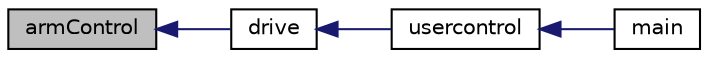 digraph "armControl"
{
  edge [fontname="Helvetica",fontsize="10",labelfontname="Helvetica",labelfontsize="10"];
  node [fontname="Helvetica",fontsize="10",shape=record];
  rankdir="LR";
  Node9 [label="armControl",height=0.2,width=0.4,color="black", fillcolor="grey75", style="filled", fontcolor="black"];
  Node9 -> Node10 [dir="back",color="midnightblue",fontsize="10",style="solid",fontname="Helvetica"];
  Node10 [label="drive",height=0.2,width=0.4,color="black", fillcolor="white", style="filled",URL="$drive_8cpp.html#a928e32686c7e00c1ecde24c3da3019f7"];
  Node10 -> Node11 [dir="back",color="midnightblue",fontsize="10",style="solid",fontname="Helvetica"];
  Node11 [label="usercontrol",height=0.2,width=0.4,color="black", fillcolor="white", style="filled",URL="$main_8cpp.html#a0b51ae97a13db57021eefe87a9903444"];
  Node11 -> Node12 [dir="back",color="midnightblue",fontsize="10",style="solid",fontname="Helvetica"];
  Node12 [label="main",height=0.2,width=0.4,color="black", fillcolor="white", style="filled",URL="$main_8cpp.html#ae66f6b31b5ad750f1fe042a706a4e3d4"];
}
